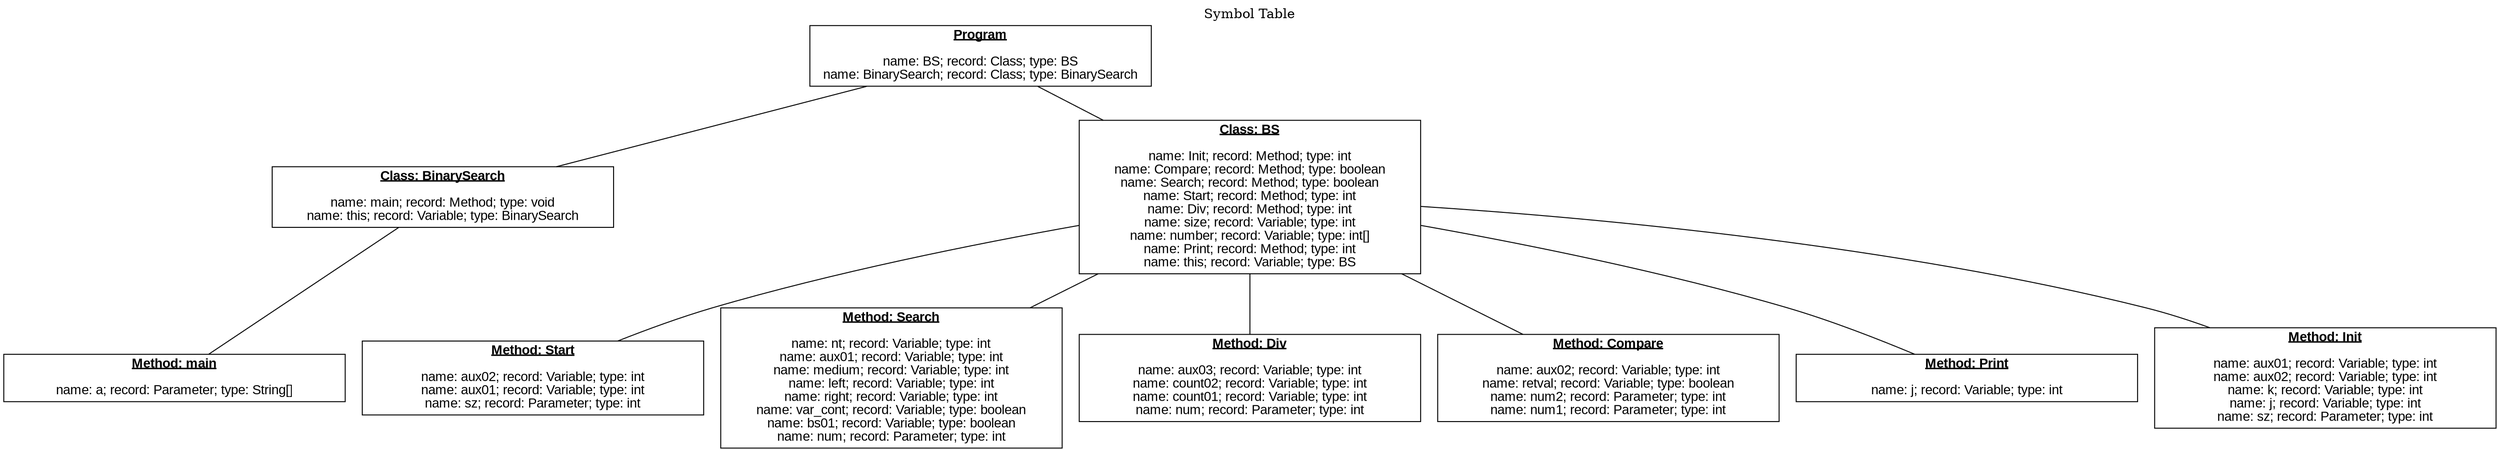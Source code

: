 graph {
label="Symbol Table";
labelloc="t";

node [shape=rect, fontname=Arial, width=5];

n0 [label=<<U><B>Program</B></U><BR/><BR/>
name: BS; record: Class; type: BS<BR/>
name: BinarySearch; record: Class; type: BinarySearch<BR/>
>];
n0 -- n1;
n1 [label=<<U><B>Class: BinarySearch</B></U><BR/><BR/>
name: main; record: Method; type: void<BR/>
name: this; record: Variable; type: BinarySearch<BR/>
>];
n1 -- n2;
n2 [label=<<U><B>Method: main</B></U><BR/><BR/>
name: a; record: Parameter; type: String[]<BR/>
>];
n0 -- n3;
n3 [label=<<U><B>Class: BS</B></U><BR/><BR/>
name: Init; record: Method; type: int<BR/>
name: Compare; record: Method; type: boolean<BR/>
name: Search; record: Method; type: boolean<BR/>
name: Start; record: Method; type: int<BR/>
name: Div; record: Method; type: int<BR/>
name: size; record: Variable; type: int<BR/>
name: number; record: Variable; type: int[]<BR/>
name: Print; record: Method; type: int<BR/>
name: this; record: Variable; type: BS<BR/>
>];
n3 -- n4;
n4 [label=<<U><B>Method: Start</B></U><BR/><BR/>
name: aux02; record: Variable; type: int<BR/>
name: aux01; record: Variable; type: int<BR/>
name: sz; record: Parameter; type: int<BR/>
>];
n3 -- n5;
n5 [label=<<U><B>Method: Search</B></U><BR/><BR/>
name: nt; record: Variable; type: int<BR/>
name: aux01; record: Variable; type: int<BR/>
name: medium; record: Variable; type: int<BR/>
name: left; record: Variable; type: int<BR/>
name: right; record: Variable; type: int<BR/>
name: var_cont; record: Variable; type: boolean<BR/>
name: bs01; record: Variable; type: boolean<BR/>
name: num; record: Parameter; type: int<BR/>
>];
n3 -- n6;
n6 [label=<<U><B>Method: Div</B></U><BR/><BR/>
name: aux03; record: Variable; type: int<BR/>
name: count02; record: Variable; type: int<BR/>
name: count01; record: Variable; type: int<BR/>
name: num; record: Parameter; type: int<BR/>
>];
n3 -- n7;
n7 [label=<<U><B>Method: Compare</B></U><BR/><BR/>
name: aux02; record: Variable; type: int<BR/>
name: retval; record: Variable; type: boolean<BR/>
name: num2; record: Parameter; type: int<BR/>
name: num1; record: Parameter; type: int<BR/>
>];
n3 -- n8;
n8 [label=<<U><B>Method: Print</B></U><BR/><BR/>
name: j; record: Variable; type: int<BR/>
>];
n3 -- n9;
n9 [label=<<U><B>Method: Init</B></U><BR/><BR/>
name: aux01; record: Variable; type: int<BR/>
name: aux02; record: Variable; type: int<BR/>
name: k; record: Variable; type: int<BR/>
name: j; record: Variable; type: int<BR/>
name: sz; record: Parameter; type: int<BR/>
>];
}
